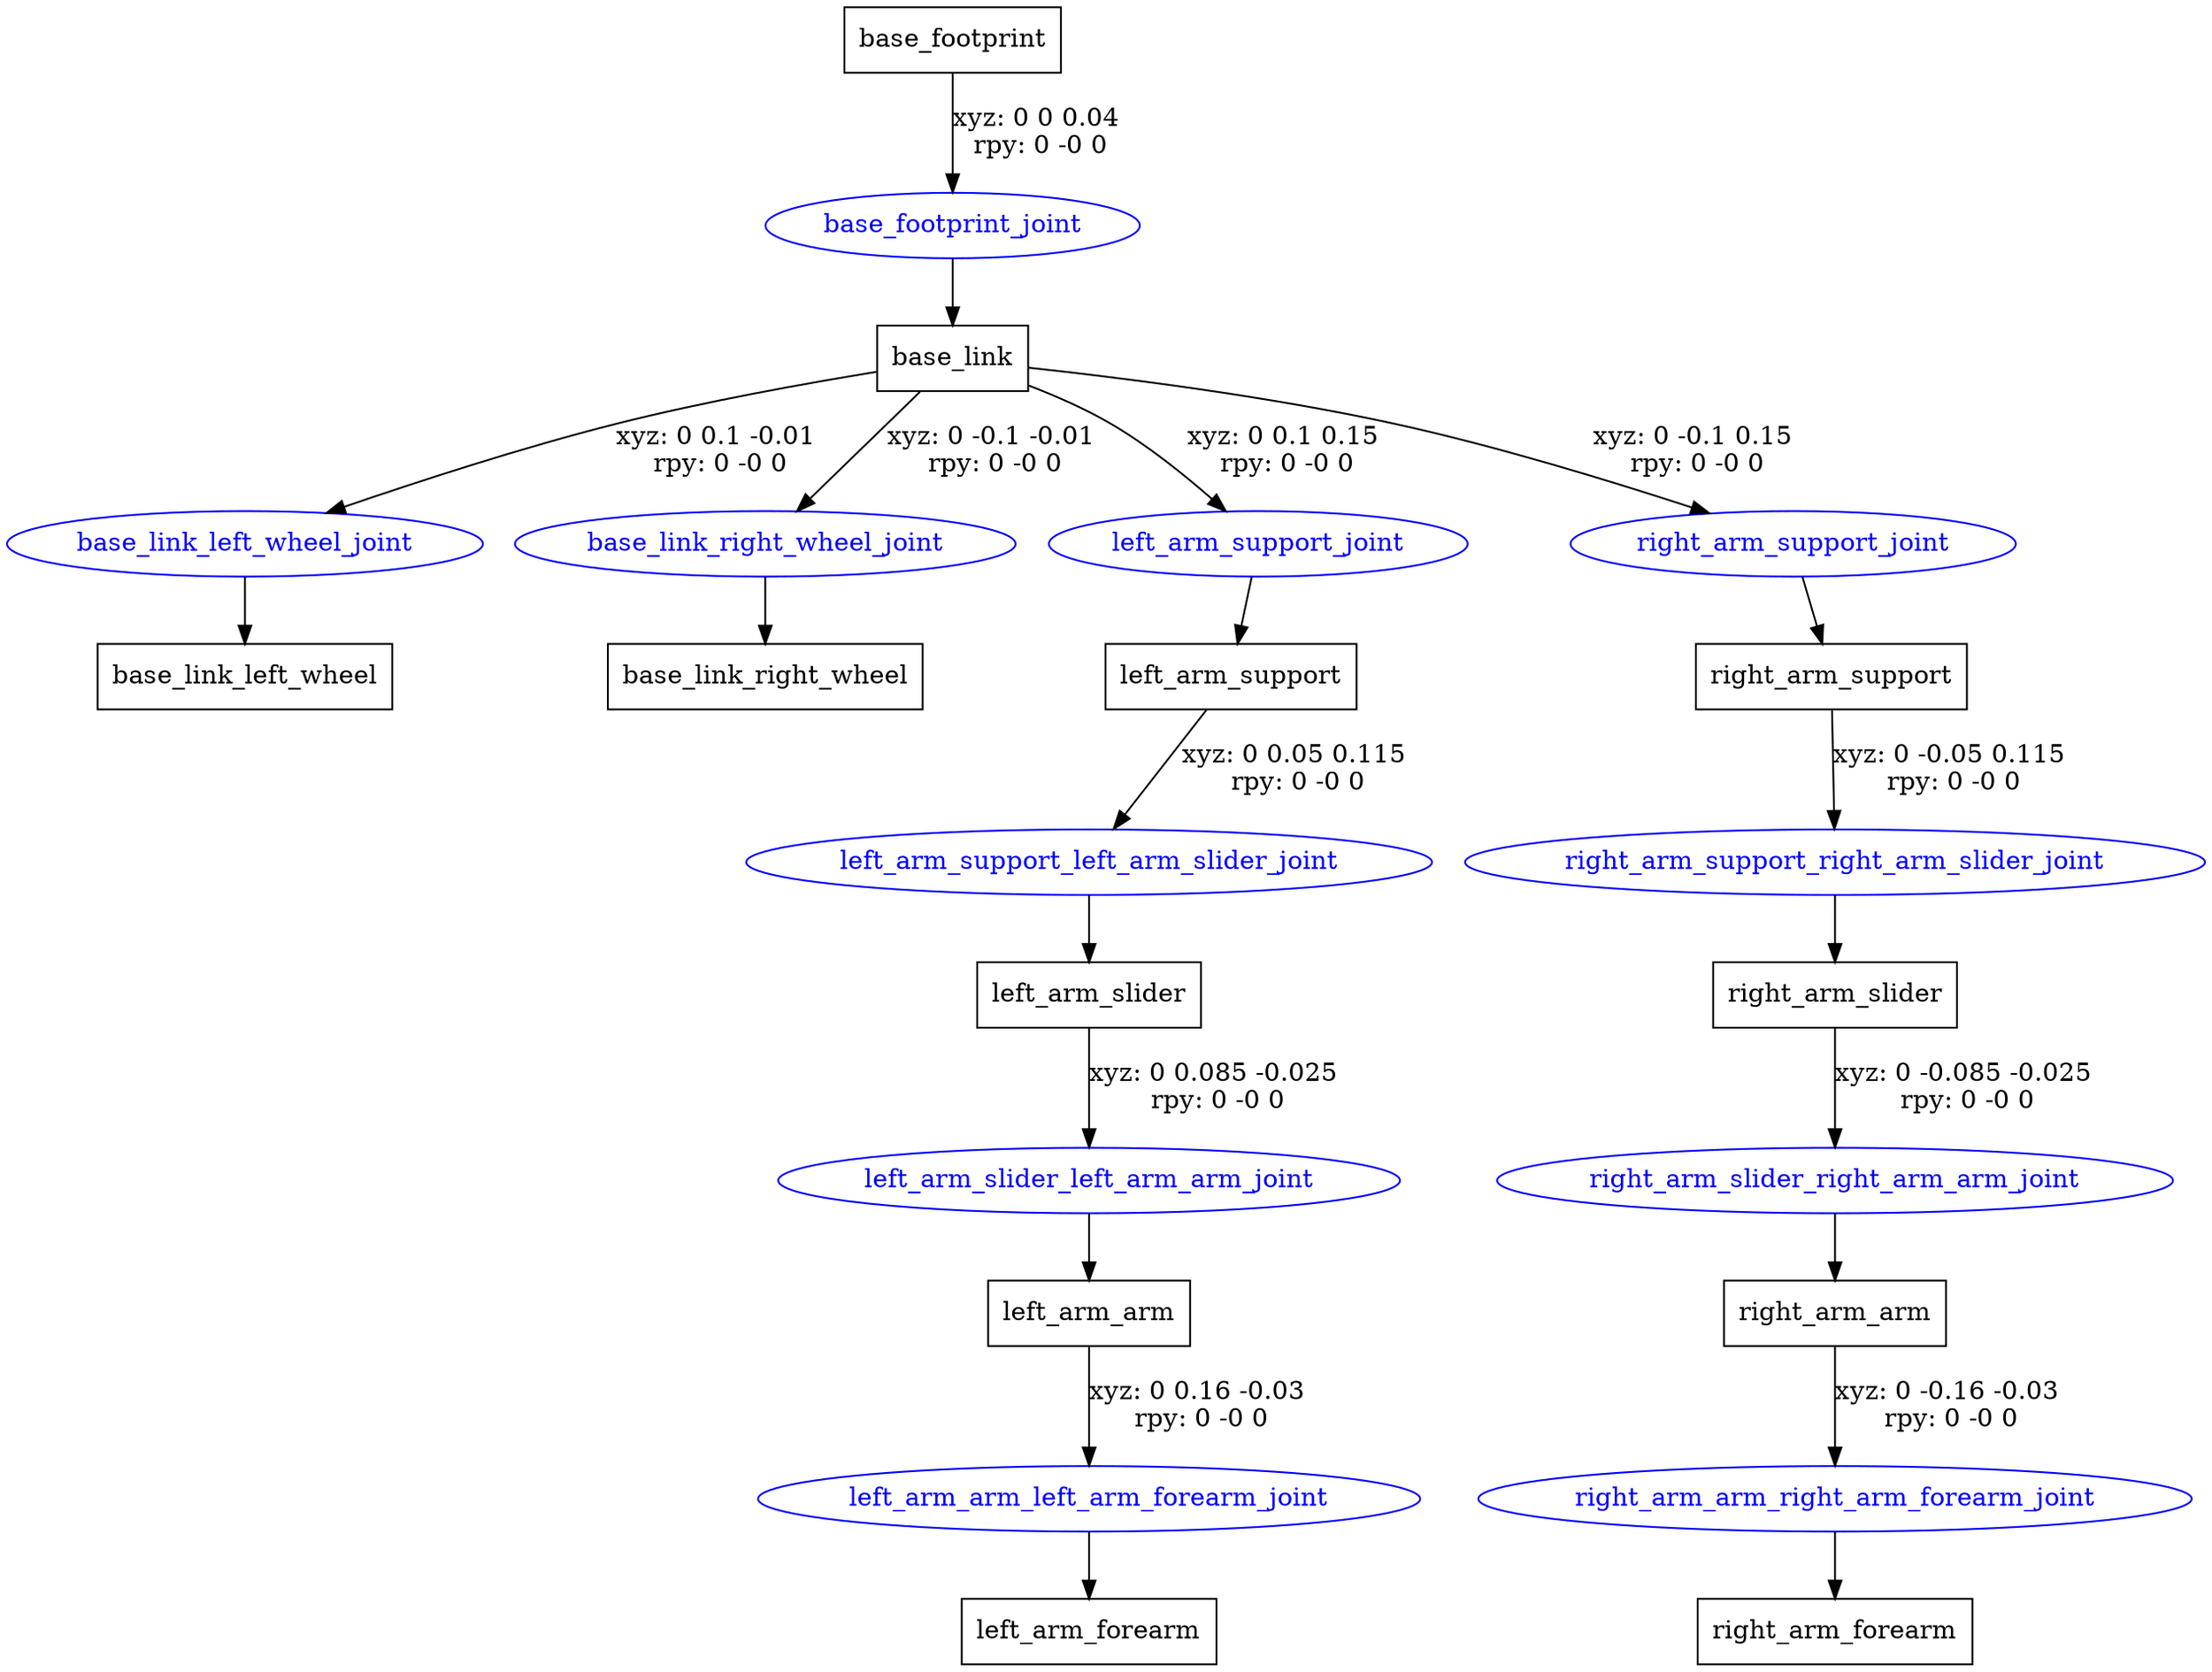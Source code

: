 digraph G {
node [shape=box];
"base_footprint" [label="base_footprint"];
"base_link" [label="base_link"];
"base_link_left_wheel" [label="base_link_left_wheel"];
"base_link_right_wheel" [label="base_link_right_wheel"];
"left_arm_support" [label="left_arm_support"];
"left_arm_slider" [label="left_arm_slider"];
"left_arm_arm" [label="left_arm_arm"];
"left_arm_forearm" [label="left_arm_forearm"];
"right_arm_support" [label="right_arm_support"];
"right_arm_slider" [label="right_arm_slider"];
"right_arm_arm" [label="right_arm_arm"];
"right_arm_forearm" [label="right_arm_forearm"];
node [shape=ellipse, color=blue, fontcolor=blue];
"base_footprint" -> "base_footprint_joint" [label="xyz: 0 0 0.04 \nrpy: 0 -0 0"]
"base_footprint_joint" -> "base_link"
"base_link" -> "base_link_left_wheel_joint" [label="xyz: 0 0.1 -0.01 \nrpy: 0 -0 0"]
"base_link_left_wheel_joint" -> "base_link_left_wheel"
"base_link" -> "base_link_right_wheel_joint" [label="xyz: 0 -0.1 -0.01 \nrpy: 0 -0 0"]
"base_link_right_wheel_joint" -> "base_link_right_wheel"
"base_link" -> "left_arm_support_joint" [label="xyz: 0 0.1 0.15 \nrpy: 0 -0 0"]
"left_arm_support_joint" -> "left_arm_support"
"left_arm_support" -> "left_arm_support_left_arm_slider_joint" [label="xyz: 0 0.05 0.115 \nrpy: 0 -0 0"]
"left_arm_support_left_arm_slider_joint" -> "left_arm_slider"
"left_arm_slider" -> "left_arm_slider_left_arm_arm_joint" [label="xyz: 0 0.085 -0.025 \nrpy: 0 -0 0"]
"left_arm_slider_left_arm_arm_joint" -> "left_arm_arm"
"left_arm_arm" -> "left_arm_arm_left_arm_forearm_joint" [label="xyz: 0 0.16 -0.03 \nrpy: 0 -0 0"]
"left_arm_arm_left_arm_forearm_joint" -> "left_arm_forearm"
"base_link" -> "right_arm_support_joint" [label="xyz: 0 -0.1 0.15 \nrpy: 0 -0 0"]
"right_arm_support_joint" -> "right_arm_support"
"right_arm_support" -> "right_arm_support_right_arm_slider_joint" [label="xyz: 0 -0.05 0.115 \nrpy: 0 -0 0"]
"right_arm_support_right_arm_slider_joint" -> "right_arm_slider"
"right_arm_slider" -> "right_arm_slider_right_arm_arm_joint" [label="xyz: 0 -0.085 -0.025 \nrpy: 0 -0 0"]
"right_arm_slider_right_arm_arm_joint" -> "right_arm_arm"
"right_arm_arm" -> "right_arm_arm_right_arm_forearm_joint" [label="xyz: 0 -0.16 -0.03 \nrpy: 0 -0 0"]
"right_arm_arm_right_arm_forearm_joint" -> "right_arm_forearm"
}
